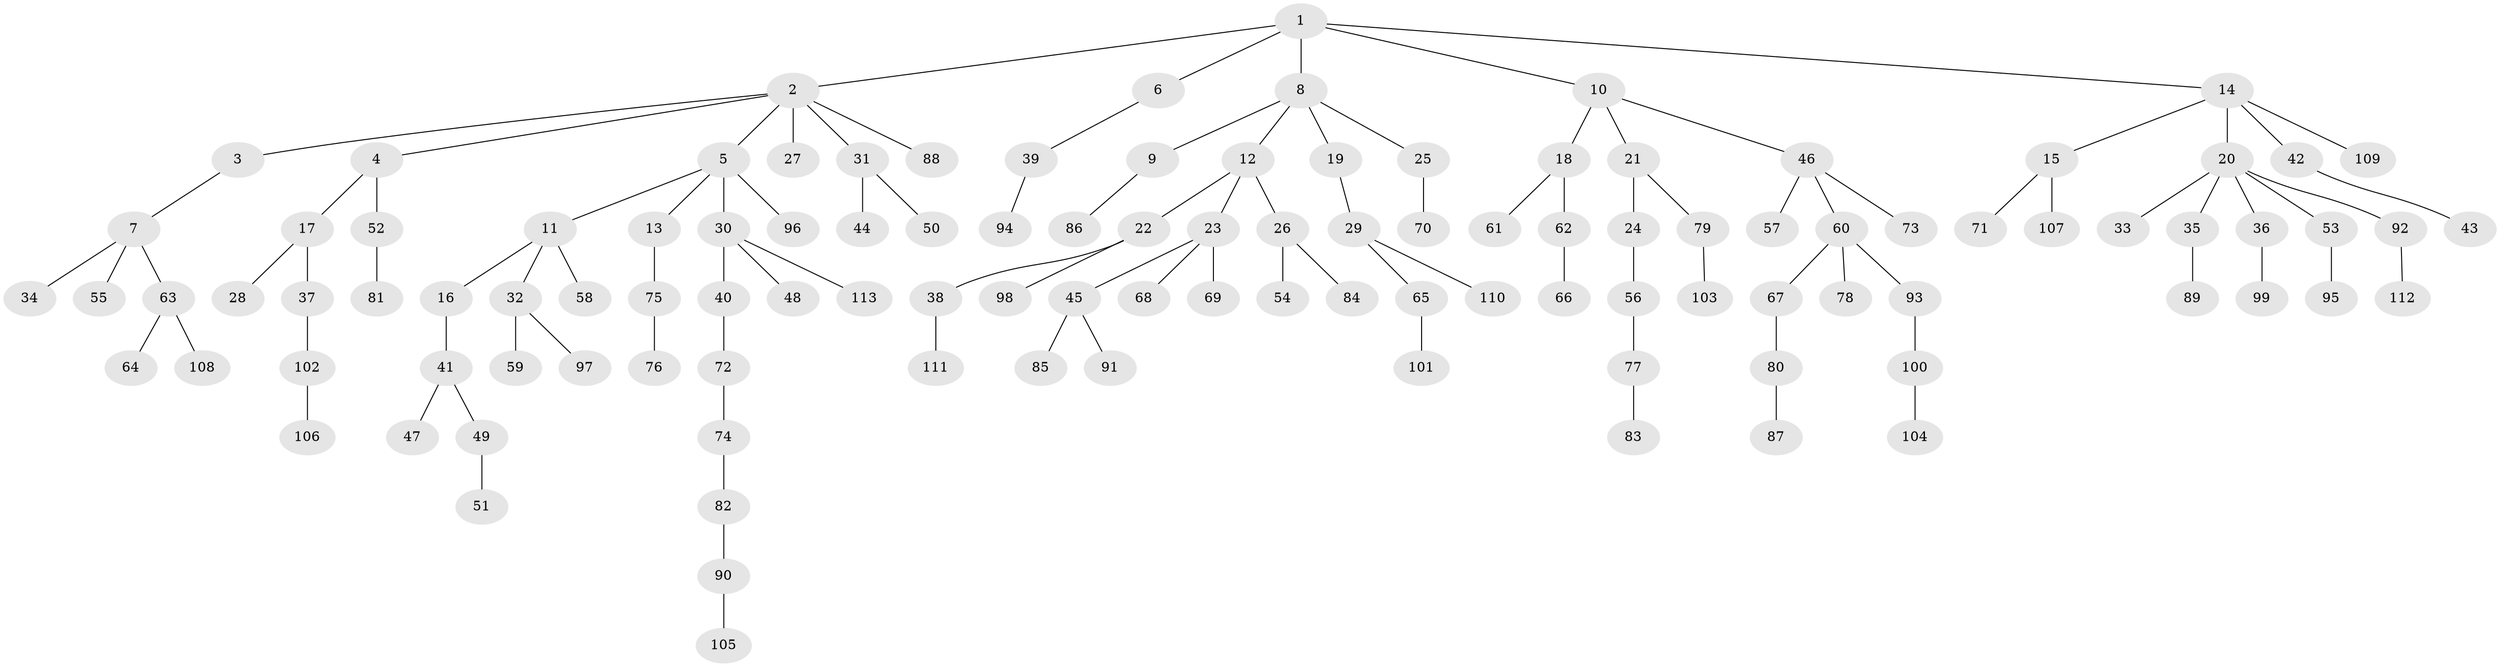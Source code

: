 // coarse degree distribution, {5: 0.0375, 6: 0.0125, 2: 0.3375, 3: 0.1375, 4: 0.05, 1: 0.425}
// Generated by graph-tools (version 1.1) at 2025/51/03/04/25 22:51:36]
// undirected, 113 vertices, 112 edges
graph export_dot {
  node [color=gray90,style=filled];
  1;
  2;
  3;
  4;
  5;
  6;
  7;
  8;
  9;
  10;
  11;
  12;
  13;
  14;
  15;
  16;
  17;
  18;
  19;
  20;
  21;
  22;
  23;
  24;
  25;
  26;
  27;
  28;
  29;
  30;
  31;
  32;
  33;
  34;
  35;
  36;
  37;
  38;
  39;
  40;
  41;
  42;
  43;
  44;
  45;
  46;
  47;
  48;
  49;
  50;
  51;
  52;
  53;
  54;
  55;
  56;
  57;
  58;
  59;
  60;
  61;
  62;
  63;
  64;
  65;
  66;
  67;
  68;
  69;
  70;
  71;
  72;
  73;
  74;
  75;
  76;
  77;
  78;
  79;
  80;
  81;
  82;
  83;
  84;
  85;
  86;
  87;
  88;
  89;
  90;
  91;
  92;
  93;
  94;
  95;
  96;
  97;
  98;
  99;
  100;
  101;
  102;
  103;
  104;
  105;
  106;
  107;
  108;
  109;
  110;
  111;
  112;
  113;
  1 -- 2;
  1 -- 6;
  1 -- 8;
  1 -- 10;
  1 -- 14;
  2 -- 3;
  2 -- 4;
  2 -- 5;
  2 -- 27;
  2 -- 31;
  2 -- 88;
  3 -- 7;
  4 -- 17;
  4 -- 52;
  5 -- 11;
  5 -- 13;
  5 -- 30;
  5 -- 96;
  6 -- 39;
  7 -- 34;
  7 -- 55;
  7 -- 63;
  8 -- 9;
  8 -- 12;
  8 -- 19;
  8 -- 25;
  9 -- 86;
  10 -- 18;
  10 -- 21;
  10 -- 46;
  11 -- 16;
  11 -- 32;
  11 -- 58;
  12 -- 22;
  12 -- 23;
  12 -- 26;
  13 -- 75;
  14 -- 15;
  14 -- 20;
  14 -- 42;
  14 -- 109;
  15 -- 71;
  15 -- 107;
  16 -- 41;
  17 -- 28;
  17 -- 37;
  18 -- 61;
  18 -- 62;
  19 -- 29;
  20 -- 33;
  20 -- 35;
  20 -- 36;
  20 -- 53;
  20 -- 92;
  21 -- 24;
  21 -- 79;
  22 -- 38;
  22 -- 98;
  23 -- 45;
  23 -- 68;
  23 -- 69;
  24 -- 56;
  25 -- 70;
  26 -- 54;
  26 -- 84;
  29 -- 65;
  29 -- 110;
  30 -- 40;
  30 -- 48;
  30 -- 113;
  31 -- 44;
  31 -- 50;
  32 -- 59;
  32 -- 97;
  35 -- 89;
  36 -- 99;
  37 -- 102;
  38 -- 111;
  39 -- 94;
  40 -- 72;
  41 -- 47;
  41 -- 49;
  42 -- 43;
  45 -- 85;
  45 -- 91;
  46 -- 57;
  46 -- 60;
  46 -- 73;
  49 -- 51;
  52 -- 81;
  53 -- 95;
  56 -- 77;
  60 -- 67;
  60 -- 78;
  60 -- 93;
  62 -- 66;
  63 -- 64;
  63 -- 108;
  65 -- 101;
  67 -- 80;
  72 -- 74;
  74 -- 82;
  75 -- 76;
  77 -- 83;
  79 -- 103;
  80 -- 87;
  82 -- 90;
  90 -- 105;
  92 -- 112;
  93 -- 100;
  100 -- 104;
  102 -- 106;
}
